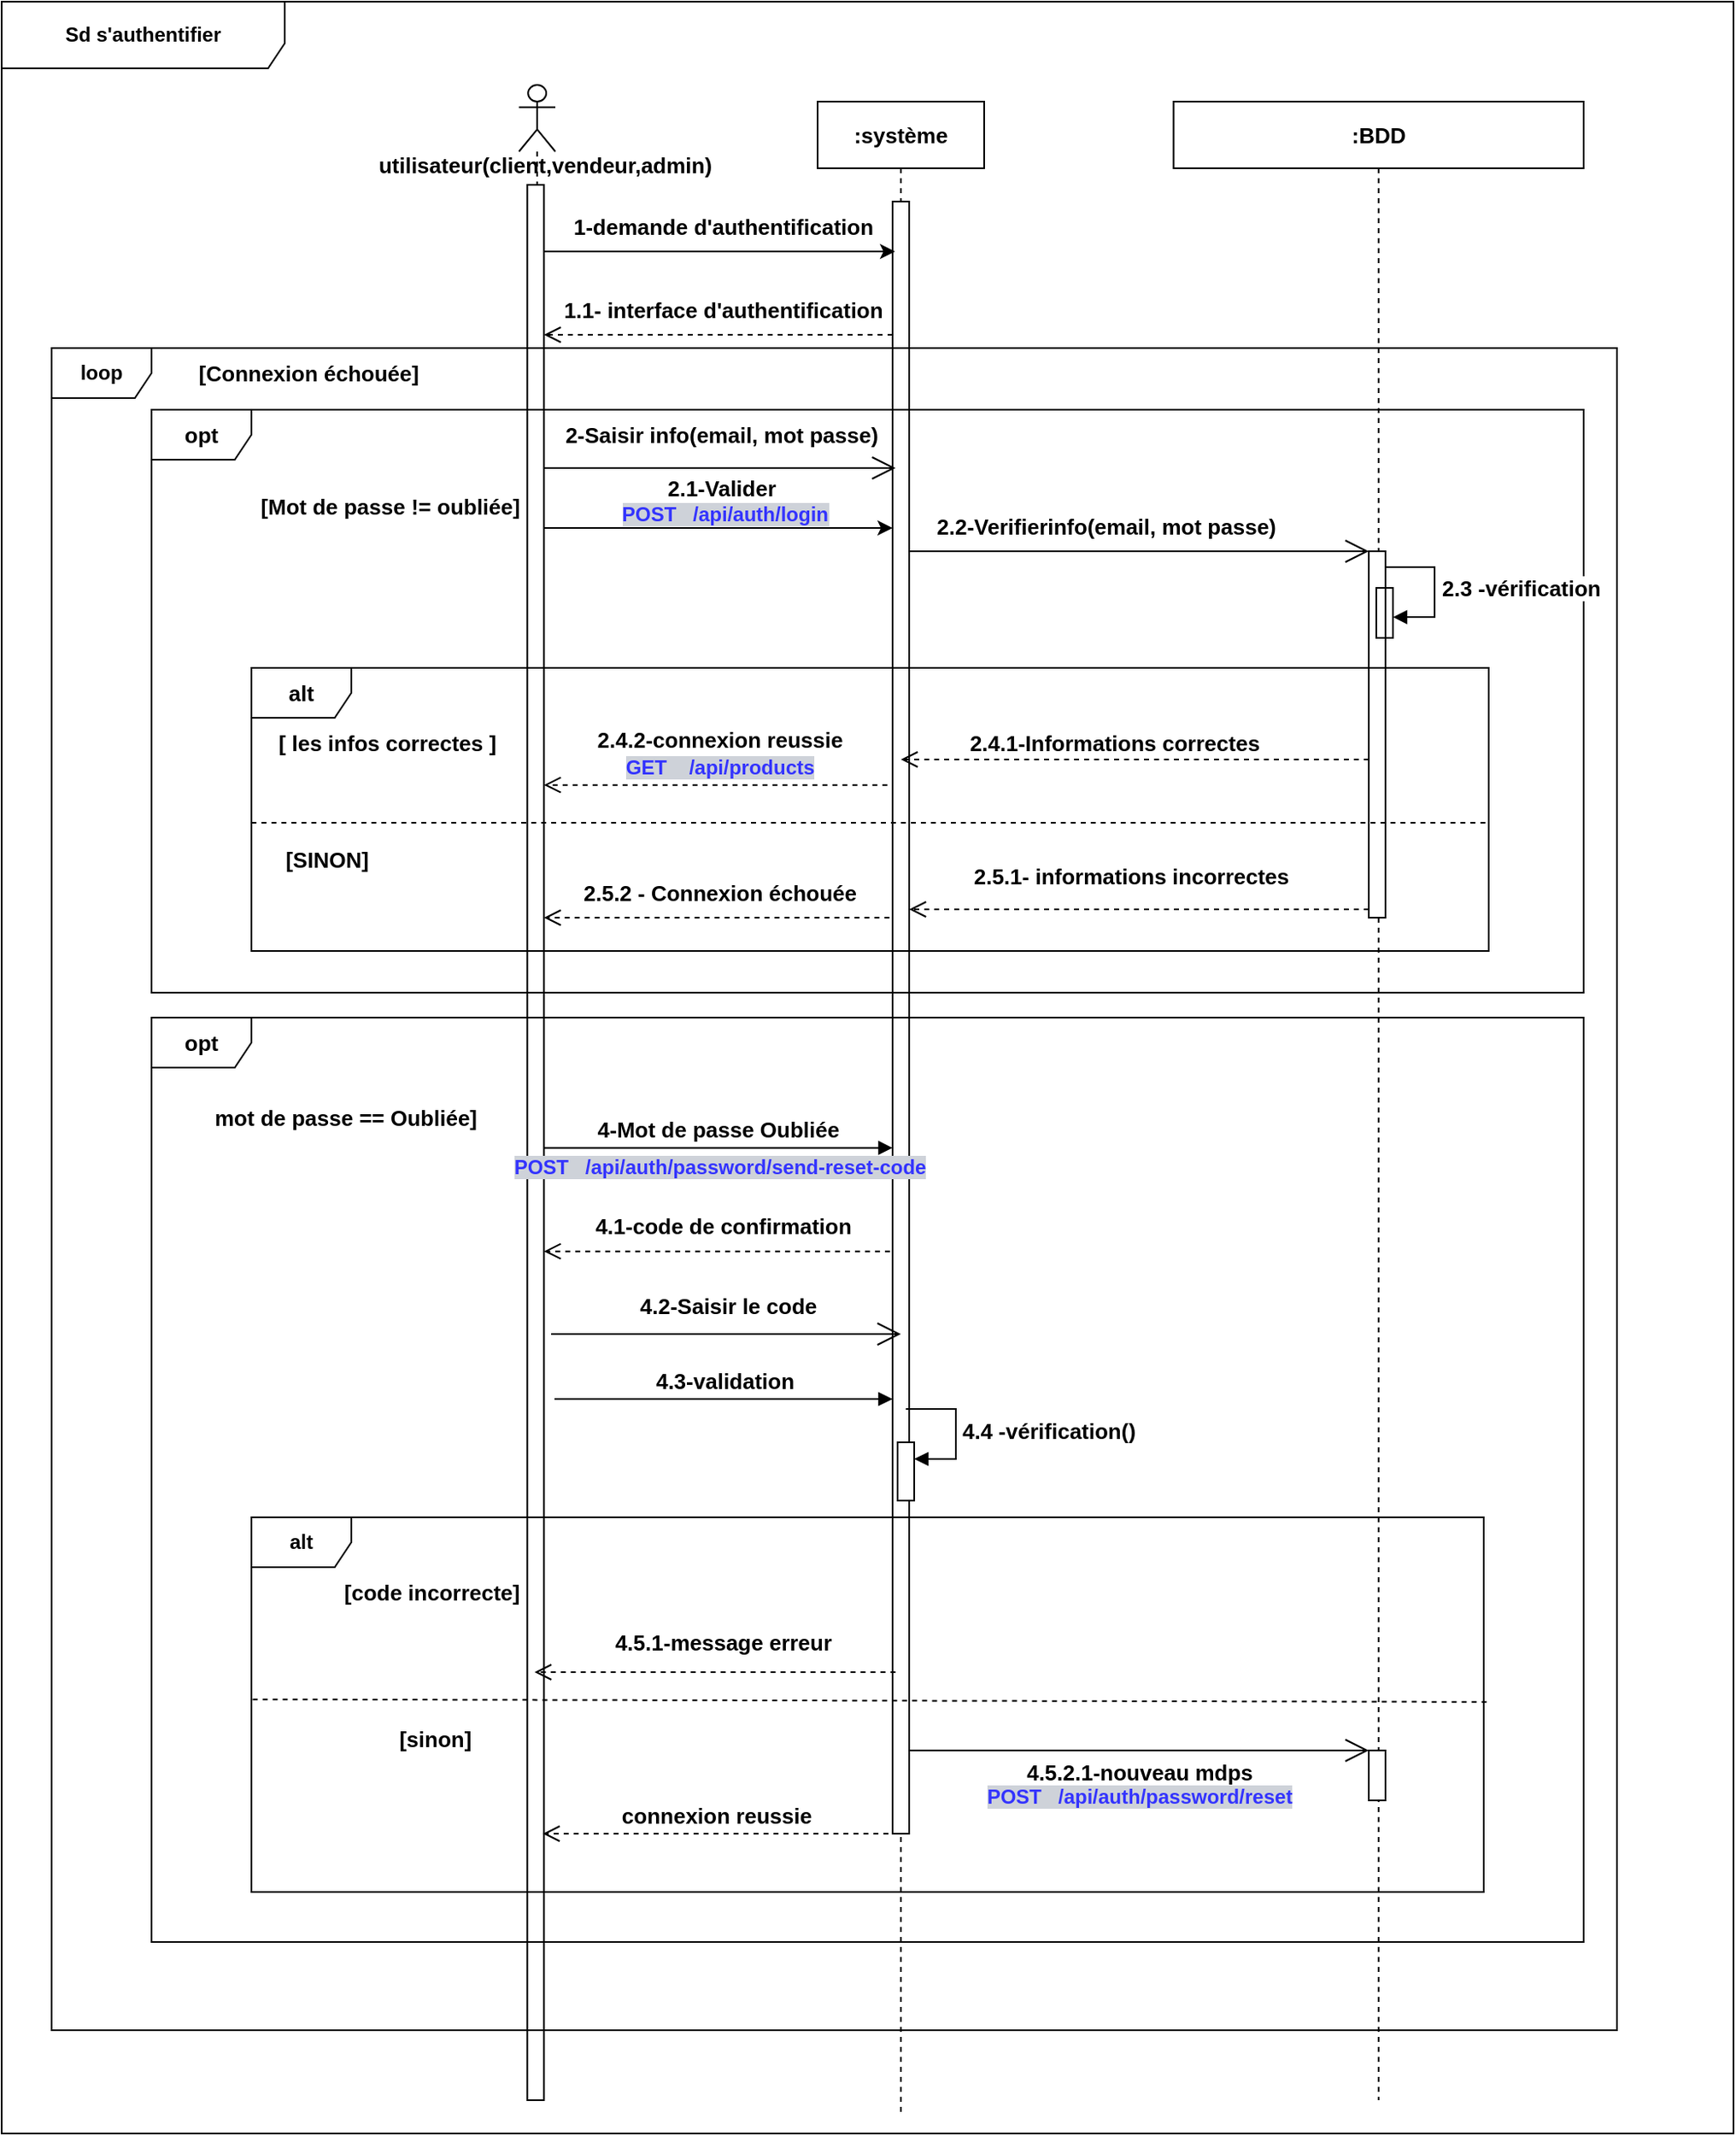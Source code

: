 <mxfile version="27.0.6">
  <diagram id="prtHgNgQTEPvFCAcTncT" name="Page-1">
    <mxGraphModel grid="1" page="1" gridSize="10" guides="1" tooltips="1" connect="1" arrows="1" fold="1" pageScale="1" pageWidth="827" pageHeight="1169" math="0" shadow="0">
      <root>
        <mxCell id="0" />
        <mxCell id="1" parent="0" />
        <mxCell id="CnZX-VRFrFXwGGvPjDSQ-1" value="" style="shape=umlLifeline;perimeter=lifelinePerimeter;whiteSpace=wrap;html=1;container=1;dropTarget=0;collapsible=0;recursiveResize=0;outlineConnect=0;portConstraint=eastwest;newEdgeStyle={&quot;curved&quot;:0,&quot;rounded&quot;:0};participant=umlActor;fontStyle=1;fontSize=13;" vertex="1" parent="1">
          <mxGeometry x="-1299.34" y="-1030" width="21.84" height="1210" as="geometry" />
        </mxCell>
        <mxCell id="CnZX-VRFrFXwGGvPjDSQ-2" value="" style="html=1;points=[[0,0,0,0,5],[0,1,0,0,-5],[1,0,0,0,5],[1,1,0,0,-5]];perimeter=orthogonalPerimeter;outlineConnect=0;targetShapes=umlLifeline;portConstraint=eastwest;newEdgeStyle={&quot;curved&quot;:0,&quot;rounded&quot;:0};fontStyle=1;fontSize=13;" vertex="1" parent="CnZX-VRFrFXwGGvPjDSQ-1">
          <mxGeometry x="5" y="60" width="10" height="1150" as="geometry" />
        </mxCell>
        <mxCell id="CnZX-VRFrFXwGGvPjDSQ-3" value="utilisateur(client,vendeur,admin)" style="text;html=1;align=center;verticalAlign=middle;resizable=0;points=[];autosize=1;strokeColor=none;fillColor=none;fontStyle=1;fontSize=13;" vertex="1" parent="1">
          <mxGeometry x="-1389" y="-997" width="210" height="30" as="geometry" />
        </mxCell>
        <mxCell id="CnZX-VRFrFXwGGvPjDSQ-4" value=":système" style="shape=umlLifeline;perimeter=lifelinePerimeter;whiteSpace=wrap;html=1;container=1;dropTarget=0;collapsible=0;recursiveResize=0;outlineConnect=0;portConstraint=eastwest;newEdgeStyle={&quot;curved&quot;:0,&quot;rounded&quot;:0};fontStyle=1;fontSize=13;" vertex="1" parent="1">
          <mxGeometry x="-1120" y="-1020" width="100" height="1210" as="geometry" />
        </mxCell>
        <mxCell id="CnZX-VRFrFXwGGvPjDSQ-5" value="" style="html=1;points=[[0,0,0,0,5],[0,1,0,0,-5],[1,0,0,0,5],[1,1,0,0,-5]];perimeter=orthogonalPerimeter;outlineConnect=0;targetShapes=umlLifeline;portConstraint=eastwest;newEdgeStyle={&quot;curved&quot;:0,&quot;rounded&quot;:0};fontStyle=1;fontSize=13;" vertex="1" parent="CnZX-VRFrFXwGGvPjDSQ-4">
          <mxGeometry x="45" y="60" width="10" height="980" as="geometry" />
        </mxCell>
        <mxCell id="CnZX-VRFrFXwGGvPjDSQ-6" value=":BDD" style="shape=umlLifeline;perimeter=lifelinePerimeter;whiteSpace=wrap;html=1;container=1;dropTarget=0;collapsible=0;recursiveResize=0;outlineConnect=0;portConstraint=eastwest;newEdgeStyle={&quot;curved&quot;:0,&quot;rounded&quot;:0};fontStyle=1;fontSize=13;" vertex="1" parent="1">
          <mxGeometry x="-906.25" y="-1020" width="246.25" height="1200" as="geometry" />
        </mxCell>
        <mxCell id="CnZX-VRFrFXwGGvPjDSQ-97" value="" style="html=1;points=[[0,0,0,0,5],[0,1,0,0,-5],[1,0,0,0,5],[1,1,0,0,-5]];perimeter=orthogonalPerimeter;outlineConnect=0;targetShapes=umlLifeline;portConstraint=eastwest;newEdgeStyle={&quot;curved&quot;:0,&quot;rounded&quot;:0};fontStyle=1" vertex="1" parent="CnZX-VRFrFXwGGvPjDSQ-6">
          <mxGeometry x="117.25" y="990" width="10" height="30" as="geometry" />
        </mxCell>
        <mxCell id="CnZX-VRFrFXwGGvPjDSQ-8" value="" style="endArrow=classic;html=1;rounded=0;fontStyle=1;fontSize=13;" edge="1" parent="1" source="CnZX-VRFrFXwGGvPjDSQ-2">
          <mxGeometry width="50" height="50" relative="1" as="geometry">
            <mxPoint x="-1280" y="-930" as="sourcePoint" />
            <mxPoint x="-1073.5" y="-930" as="targetPoint" />
            <Array as="points">
              <mxPoint x="-1188.5" y="-930" />
              <mxPoint x="-1158.5" y="-930" />
            </Array>
          </mxGeometry>
        </mxCell>
        <mxCell id="CnZX-VRFrFXwGGvPjDSQ-10" value="1-demande d&#39;authentification" style="text;html=1;align=center;verticalAlign=middle;resizable=0;points=[];autosize=1;strokeColor=none;fillColor=none;fontStyle=1;fontSize=13;" vertex="1" parent="1">
          <mxGeometry x="-1272.5" y="-960" width="190" height="30" as="geometry" />
        </mxCell>
        <mxCell id="CnZX-VRFrFXwGGvPjDSQ-11" value="" style="html=1;verticalAlign=bottom;endArrow=open;dashed=1;endSize=8;curved=0;rounded=0;fontStyle=1;fontSize=13;" edge="1" parent="1" target="CnZX-VRFrFXwGGvPjDSQ-2">
          <mxGeometry relative="1" as="geometry">
            <mxPoint x="-1075" y="-880" as="sourcePoint" />
            <mxPoint x="-1280" y="-880" as="targetPoint" />
          </mxGeometry>
        </mxCell>
        <mxCell id="CnZX-VRFrFXwGGvPjDSQ-12" value="1.1- interface d&#39;authentification" style="text;html=1;align=center;verticalAlign=middle;resizable=0;points=[];autosize=1;strokeColor=none;fillColor=none;fontStyle=1;fontSize=13;" vertex="1" parent="1">
          <mxGeometry x="-1277.5" y="-910" width="200" height="30" as="geometry" />
        </mxCell>
        <mxCell id="CnZX-VRFrFXwGGvPjDSQ-14" value="&lt;br style=&quot;font-size: 13px;&quot;&gt;[Mot de passe != oubliée]" style="text;html=1;align=center;verticalAlign=middle;resizable=0;points=[];autosize=1;strokeColor=none;fillColor=none;fontStyle=1;fontSize=13;" vertex="1" parent="1">
          <mxGeometry x="-1462.5" y="-805" width="170" height="40" as="geometry" />
        </mxCell>
        <mxCell id="CnZX-VRFrFXwGGvPjDSQ-15" value="2-Saisir info(email, mot passe)" style="text;html=1;align=center;verticalAlign=middle;resizable=0;points=[];autosize=1;strokeColor=none;fillColor=none;fontStyle=1;fontSize=13;" vertex="1" parent="1">
          <mxGeometry x="-1278.16" y="-835" width="200" height="30" as="geometry" />
        </mxCell>
        <mxCell id="CnZX-VRFrFXwGGvPjDSQ-16" value="" style="endArrow=open;endFill=1;endSize=12;html=1;rounded=0;fontFamily=Helvetica;fontSize=13;fontColor=default;fontStyle=1" edge="1" parent="1" source="CnZX-VRFrFXwGGvPjDSQ-2">
          <mxGeometry width="160" relative="1" as="geometry">
            <mxPoint x="-1278.16" y="-800" as="sourcePoint" />
            <mxPoint x="-1073.16" y="-800" as="targetPoint" />
          </mxGeometry>
        </mxCell>
        <mxCell id="CnZX-VRFrFXwGGvPjDSQ-22" value="" style="endArrow=open;endFill=1;endSize=12;html=1;rounded=0;fontFamily=Helvetica;fontSize=13;fontColor=default;fontStyle=1" edge="1" parent="1" target="CnZX-VRFrFXwGGvPjDSQ-25">
          <mxGeometry width="160" relative="1" as="geometry">
            <mxPoint x="-1065" y="-750" as="sourcePoint" />
            <mxPoint x="-835.5" y="-750" as="targetPoint" />
            <Array as="points">
              <mxPoint x="-1010" y="-750" />
            </Array>
          </mxGeometry>
        </mxCell>
        <mxCell id="CnZX-VRFrFXwGGvPjDSQ-24" value="2.2-Verifierinfo(email, mot passe)" style="text;html=1;align=center;verticalAlign=middle;resizable=0;points=[];autosize=1;strokeColor=none;fillColor=none;fontStyle=1;fontSize=13;" vertex="1" parent="1">
          <mxGeometry x="-1052.5" y="-780" width="210" height="30" as="geometry" />
        </mxCell>
        <mxCell id="CnZX-VRFrFXwGGvPjDSQ-25" value="" style="html=1;points=[[0,0,0,0,5],[0,1,0,0,-5],[1,0,0,0,5],[1,1,0,0,-5]];perimeter=orthogonalPerimeter;outlineConnect=0;targetShapes=umlLifeline;portConstraint=eastwest;newEdgeStyle={&quot;curved&quot;:0,&quot;rounded&quot;:0};align=center;verticalAlign=middle;fontFamily=Helvetica;fontSize=13;fontColor=default;fillColor=default;gradientColor=none;fontStyle=1" vertex="1" parent="1">
          <mxGeometry x="-789" y="-750" width="10" height="220" as="geometry" />
        </mxCell>
        <mxCell id="CnZX-VRFrFXwGGvPjDSQ-26" value="" style="html=1;points=[[0,0,0,0,5],[0,1,0,0,-5],[1,0,0,0,5],[1,1,0,0,-5]];perimeter=orthogonalPerimeter;outlineConnect=0;targetShapes=umlLifeline;portConstraint=eastwest;newEdgeStyle={&quot;curved&quot;:0,&quot;rounded&quot;:0};align=center;verticalAlign=middle;fontFamily=Helvetica;fontSize=13;fontColor=default;fillColor=none;gradientColor=none;fontStyle=1" vertex="1" parent="1">
          <mxGeometry x="-784.5" y="-728" width="10" height="30" as="geometry" />
        </mxCell>
        <mxCell id="CnZX-VRFrFXwGGvPjDSQ-28" value="alt" style="shape=umlFrame;whiteSpace=wrap;html=1;pointerEvents=0;fontStyle=1;fontSize=13;" vertex="1" parent="1">
          <mxGeometry x="-1460" y="-680" width="743" height="170" as="geometry" />
        </mxCell>
        <mxCell id="CnZX-VRFrFXwGGvPjDSQ-29" value="" style="endArrow=none;dashed=1;html=1;rounded=0;fontFamily=Helvetica;fontSize=13;fontColor=default;fontStyle=1;entryX=0.999;entryY=0.553;entryDx=0;entryDy=0;entryPerimeter=0;" edge="1" parent="1">
          <mxGeometry width="50" height="50" relative="1" as="geometry">
            <mxPoint x="-1460" y="-587" as="sourcePoint" />
            <mxPoint x="-717.743" y="-586.99" as="targetPoint" />
          </mxGeometry>
        </mxCell>
        <mxCell id="CnZX-VRFrFXwGGvPjDSQ-30" value="[ les infos correctes ]&amp;nbsp;" style="text;html=1;align=center;verticalAlign=middle;resizable=0;points=[];autosize=1;strokeColor=none;fillColor=none;fontFamily=Helvetica;fontSize=13;fontColor=default;fontStyle=1" vertex="1" parent="1">
          <mxGeometry x="-1452.5" y="-650" width="150" height="30" as="geometry" />
        </mxCell>
        <mxCell id="CnZX-VRFrFXwGGvPjDSQ-31" value="[SINON]" style="text;html=1;align=center;verticalAlign=middle;resizable=0;points=[];autosize=1;strokeColor=none;fillColor=none;fontFamily=Helvetica;fontSize=13;fontColor=default;fontStyle=1" vertex="1" parent="1">
          <mxGeometry x="-1450" y="-580" width="70" height="30" as="geometry" />
        </mxCell>
        <mxCell id="CnZX-VRFrFXwGGvPjDSQ-32" value="" style="html=1;verticalAlign=bottom;endArrow=open;dashed=1;endSize=8;curved=0;rounded=0;fontStyle=1;fontSize=13;" edge="1" parent="1" source="CnZX-VRFrFXwGGvPjDSQ-25">
          <mxGeometry relative="1" as="geometry">
            <mxPoint x="-845" y="-624.84" as="sourcePoint" />
            <mxPoint x="-1070" y="-625" as="targetPoint" />
          </mxGeometry>
        </mxCell>
        <mxCell id="CnZX-VRFrFXwGGvPjDSQ-33" value="" style="html=1;verticalAlign=bottom;endArrow=open;dashed=1;endSize=8;curved=0;rounded=0;fontStyle=1;fontSize=13;exitX=0;exitY=1;exitDx=0;exitDy=-5;exitPerimeter=0;" edge="1" parent="1" source="CnZX-VRFrFXwGGvPjDSQ-25" target="CnZX-VRFrFXwGGvPjDSQ-5">
          <mxGeometry relative="1" as="geometry">
            <mxPoint x="-820" y="-540" as="sourcePoint" />
            <mxPoint x="-1060" y="-540" as="targetPoint" />
          </mxGeometry>
        </mxCell>
        <mxCell id="CnZX-VRFrFXwGGvPjDSQ-34" value="2.5.1- informations incorrectes" style="text;html=1;align=center;verticalAlign=middle;resizable=0;points=[];autosize=1;strokeColor=none;fillColor=none;fontFamily=Helvetica;fontSize=13;fontColor=default;fontStyle=1" vertex="1" parent="1">
          <mxGeometry x="-1032.5" y="-570" width="200" height="30" as="geometry" />
        </mxCell>
        <mxCell id="CnZX-VRFrFXwGGvPjDSQ-35" value="2.4.1-Informations correctes" style="text;html=1;align=center;verticalAlign=middle;resizable=0;points=[];autosize=1;strokeColor=none;fillColor=none;fontFamily=Helvetica;fontSize=13;fontColor=default;fontStyle=1" vertex="1" parent="1">
          <mxGeometry x="-1037.5" y="-650" width="190" height="30" as="geometry" />
        </mxCell>
        <mxCell id="CnZX-VRFrFXwGGvPjDSQ-36" value="" style="html=1;verticalAlign=bottom;endArrow=open;dashed=1;endSize=8;curved=0;rounded=0;fontStyle=1;fontSize=13;" edge="1" parent="1" target="CnZX-VRFrFXwGGvPjDSQ-2">
          <mxGeometry relative="1" as="geometry">
            <mxPoint x="-1078.13" y="-609.66" as="sourcePoint" />
            <mxPoint x="-1280" y="-610.0" as="targetPoint" />
          </mxGeometry>
        </mxCell>
        <mxCell id="CnZX-VRFrFXwGGvPjDSQ-37" value="2.4.2-connexion reussie&lt;div&gt;&lt;font style=&quot;color: rgb(51, 51, 255); background-color: rgb(206, 210, 217); font-size: 12px;&quot;&gt;GET&amp;nbsp; &amp;nbsp; /api/products&lt;/font&gt;&lt;/div&gt;" style="text;html=1;align=center;verticalAlign=middle;resizable=0;points=[];autosize=1;strokeColor=none;fillColor=none;fontFamily=Helvetica;fontSize=13;fontColor=default;fontStyle=1" vertex="1" parent="1">
          <mxGeometry x="-1259.5" y="-649" width="160" height="40" as="geometry" />
        </mxCell>
        <mxCell id="CnZX-VRFrFXwGGvPjDSQ-38" value="2.5.2 - Connexion échouée" style="text;html=1;align=center;verticalAlign=middle;resizable=0;points=[];autosize=1;strokeColor=none;fillColor=none;fontFamily=Helvetica;fontSize=13;fontColor=default;fontStyle=1" vertex="1" parent="1">
          <mxGeometry x="-1269" y="-560" width="180" height="30" as="geometry" />
        </mxCell>
        <mxCell id="CnZX-VRFrFXwGGvPjDSQ-39" value="" style="html=1;verticalAlign=bottom;endArrow=open;dashed=1;endSize=8;curved=0;rounded=0;fontStyle=1;fontSize=13;" edge="1" parent="1" target="CnZX-VRFrFXwGGvPjDSQ-2">
          <mxGeometry relative="1" as="geometry">
            <mxPoint x="-1076.87" y="-530" as="sourcePoint" />
            <mxPoint x="-1276.87" y="-530" as="targetPoint" />
          </mxGeometry>
        </mxCell>
        <mxCell id="CnZX-VRFrFXwGGvPjDSQ-61" value="opt" style="shape=umlFrame;whiteSpace=wrap;html=1;pointerEvents=0;fontStyle=1;fontSize=13;" vertex="1" parent="1">
          <mxGeometry x="-1520" y="-835" width="860" height="350" as="geometry" />
        </mxCell>
        <mxCell id="CnZX-VRFrFXwGGvPjDSQ-63" value="opt" style="shape=umlFrame;whiteSpace=wrap;html=1;pointerEvents=0;fontStyle=1;fontSize=13;" vertex="1" parent="1">
          <mxGeometry x="-1520" y="-470" width="860" height="555" as="geometry" />
        </mxCell>
        <mxCell id="CnZX-VRFrFXwGGvPjDSQ-64" value="&lt;span style=&quot;&quot;&gt;mot de passe == Oubliée]&lt;/span&gt;" style="text;html=1;align=left;verticalAlign=middle;resizable=0;points=[];autosize=1;strokeColor=none;fillColor=none;fontStyle=1;fontSize=13;" vertex="1" parent="1">
          <mxGeometry x="-1483.93" y="-425" width="170" height="30" as="geometry" />
        </mxCell>
        <mxCell id="CnZX-VRFrFXwGGvPjDSQ-65" value="4-Mot de passe Oubliée" style="html=1;verticalAlign=bottom;endArrow=block;curved=0;rounded=0;fontStyle=1;fontSize=13;" edge="1" parent="1" source="CnZX-VRFrFXwGGvPjDSQ-2">
          <mxGeometry width="80" relative="1" as="geometry">
            <mxPoint x="-1280" y="-392" as="sourcePoint" />
            <mxPoint x="-1075" y="-391.76" as="targetPoint" />
          </mxGeometry>
        </mxCell>
        <mxCell id="CnZX-VRFrFXwGGvPjDSQ-72" value="" style="endArrow=open;endFill=1;endSize=12;html=1;rounded=0;fontStyle=1;fontSize=13;" edge="1" parent="1">
          <mxGeometry width="160" relative="1" as="geometry">
            <mxPoint x="-1280" y="-280" as="sourcePoint" />
            <mxPoint x="-1070" y="-280" as="targetPoint" />
          </mxGeometry>
        </mxCell>
        <mxCell id="CnZX-VRFrFXwGGvPjDSQ-73" value="4.2-Saisir le code" style="text;html=1;align=center;verticalAlign=middle;resizable=0;points=[];autosize=1;strokeColor=none;fillColor=none;fontStyle=1;fontSize=13;" vertex="1" parent="1">
          <mxGeometry x="-1234.13" y="-312" width="120" height="30" as="geometry" />
        </mxCell>
        <mxCell id="CnZX-VRFrFXwGGvPjDSQ-74" value="4.3-validation" style="html=1;verticalAlign=bottom;endArrow=block;curved=0;rounded=0;fontStyle=1;fontSize=13;" edge="1" parent="1">
          <mxGeometry width="80" relative="1" as="geometry">
            <mxPoint x="-1278" y="-241" as="sourcePoint" />
            <mxPoint x="-1075" y="-241" as="targetPoint" />
          </mxGeometry>
        </mxCell>
        <mxCell id="CnZX-VRFrFXwGGvPjDSQ-77" value="alt" style="shape=umlFrame;whiteSpace=wrap;html=1;pointerEvents=0;fontStyle=1" vertex="1" parent="1">
          <mxGeometry x="-1460" y="-170" width="740" height="225" as="geometry" />
        </mxCell>
        <mxCell id="CnZX-VRFrFXwGGvPjDSQ-79" value="&lt;font style=&quot;font-size: 13px;&quot;&gt;[code incorrecte]&lt;/font&gt;" style="text;html=1;align=center;verticalAlign=middle;resizable=0;points=[];autosize=1;strokeColor=none;fillColor=none;fontStyle=1" vertex="1" parent="1">
          <mxGeometry x="-1412.5" y="-140" width="120" height="30" as="geometry" />
        </mxCell>
        <mxCell id="CnZX-VRFrFXwGGvPjDSQ-81" value="&lt;font style=&quot;font-size: 13px;&quot;&gt;4.5.1-message erreur&lt;/font&gt;" style="text;html=1;align=center;verticalAlign=middle;resizable=0;points=[];autosize=1;strokeColor=none;fillColor=none;fontStyle=1" vertex="1" parent="1">
          <mxGeometry x="-1252.5" y="-110" width="150" height="30" as="geometry" />
        </mxCell>
        <mxCell id="T4jmuB7K8HLjBQ9jWKb5-4" value="&lt;font style=&quot;font-size: 13px;&quot;&gt;4.1-code de confirmation&lt;/font&gt;" style="text;html=1;align=center;verticalAlign=middle;resizable=0;points=[];autosize=1;strokeColor=none;fillColor=none;fontStyle=1" vertex="1" parent="1">
          <mxGeometry x="-1262.5" y="-360" width="170" height="30" as="geometry" />
        </mxCell>
        <mxCell id="T4jmuB7K8HLjBQ9jWKb5-5" value="" style="html=1;points=[[0,0,0,0,5],[0,1,0,0,-5],[1,0,0,0,5],[1,1,0,0,-5]];perimeter=orthogonalPerimeter;outlineConnect=0;targetShapes=umlLifeline;portConstraint=eastwest;newEdgeStyle={&quot;curved&quot;:0,&quot;rounded&quot;:0};fontStyle=1" vertex="1" parent="1">
          <mxGeometry x="-1072" y="-215" width="10" height="35" as="geometry" />
        </mxCell>
        <mxCell id="T4jmuB7K8HLjBQ9jWKb5-6" value="&lt;font style=&quot;font-size: 13px;&quot;&gt;4.4 -vérification()&lt;/font&gt;" style="html=1;align=left;spacingLeft=2;endArrow=block;rounded=0;edgeStyle=orthogonalEdgeStyle;curved=0;rounded=0;fontStyle=1" edge="1" parent="1" target="T4jmuB7K8HLjBQ9jWKb5-5">
          <mxGeometry relative="1" as="geometry">
            <mxPoint x="-1067" y="-235" as="sourcePoint" />
            <Array as="points">
              <mxPoint x="-1037" y="-205" />
            </Array>
          </mxGeometry>
        </mxCell>
        <mxCell id="CnZX-VRFrFXwGGvPjDSQ-93" value="&lt;font style=&quot;font-size: 13px;&quot;&gt;connexion reussie&lt;/font&gt;" style="html=1;verticalAlign=bottom;endArrow=open;dashed=1;endSize=8;curved=0;rounded=0;fontStyle=1" edge="1" parent="1">
          <mxGeometry relative="1" as="geometry">
            <mxPoint x="-1077.5" y="20" as="sourcePoint" />
            <mxPoint x="-1285" y="20" as="targetPoint" />
          </mxGeometry>
        </mxCell>
        <mxCell id="T4jmuB7K8HLjBQ9jWKb5-8" value="" style="endArrow=none;dashed=1;html=1;rounded=0;entryX=1.005;entryY=0.524;entryDx=0;entryDy=0;entryPerimeter=0;exitX=0.001;exitY=0.517;exitDx=0;exitDy=0;exitPerimeter=0;fontStyle=1" edge="1" parent="1">
          <mxGeometry width="50" height="50" relative="1" as="geometry">
            <mxPoint x="-1459.26" y="-60.675" as="sourcePoint" />
            <mxPoint x="-716.3" y="-59.1" as="targetPoint" />
          </mxGeometry>
        </mxCell>
        <mxCell id="zgDkwZbHPY9_dlKA8o4R-1" value="" style="html=1;verticalAlign=bottom;endArrow=open;dashed=1;endSize=8;curved=0;rounded=0;fontStyle=1;fontSize=13;" edge="1" parent="1" target="CnZX-VRFrFXwGGvPjDSQ-2">
          <mxGeometry relative="1" as="geometry">
            <mxPoint x="-1076.57" y="-329.66" as="sourcePoint" />
            <mxPoint x="-1278.44" y="-330.0" as="targetPoint" />
          </mxGeometry>
        </mxCell>
        <mxCell id="zgDkwZbHPY9_dlKA8o4R-4" value="" style="html=1;verticalAlign=bottom;endArrow=open;dashed=1;endSize=8;curved=0;rounded=0;fontStyle=1" edge="1" parent="1">
          <mxGeometry relative="1" as="geometry">
            <mxPoint x="-1073.25" y="-77" as="sourcePoint" />
            <mxPoint x="-1290" y="-77" as="targetPoint" />
          </mxGeometry>
        </mxCell>
        <mxCell id="zgDkwZbHPY9_dlKA8o4R-5" value="" style="endArrow=open;endFill=1;endSize=12;html=1;rounded=0;fontStyle=1;fontSize=13;" edge="1" parent="1" source="CnZX-VRFrFXwGGvPjDSQ-5" target="CnZX-VRFrFXwGGvPjDSQ-97">
          <mxGeometry width="160" relative="1" as="geometry">
            <mxPoint x="-1062" y="-30" as="sourcePoint" />
            <mxPoint x="-792.5" y="-30" as="targetPoint" />
          </mxGeometry>
        </mxCell>
        <mxCell id="zgDkwZbHPY9_dlKA8o4R-6" value="&lt;span&gt;&lt;font style=&quot;font-size: 13px;&quot;&gt;4.5.2.1-nouveau mdps&lt;/font&gt;&lt;/span&gt;&lt;div&gt;&lt;span style=&quot;background-color: rgb(206, 210, 217);&quot;&gt;&lt;font style=&quot;color: rgb(51, 51, 255);&quot;&gt;POST&amp;nbsp; &amp;nbsp;/api/auth/password/reset&lt;/font&gt;&lt;/span&gt;&lt;/div&gt;" style="text;html=1;align=center;verticalAlign=middle;resizable=0;points=[];autosize=1;strokeColor=none;fillColor=none;fontStyle=1" vertex="1" parent="1">
          <mxGeometry x="-1027.5" y="-30" width="200" height="40" as="geometry" />
        </mxCell>
        <mxCell id="7uLASy11qQDv5mRjyqlD-7" value="&lt;font style=&quot;font-size: 13px;&quot;&gt;[sinon]&lt;/font&gt;" style="text;html=1;align=center;verticalAlign=middle;resizable=0;points=[];autosize=1;strokeColor=none;fillColor=none;fontStyle=1" vertex="1" parent="1">
          <mxGeometry x="-1380" y="-52" width="60" height="30" as="geometry" />
        </mxCell>
        <mxCell id="V1m76kbqOwn3M_USskFu-1" value="&lt;b&gt;Sd s&#39;authentifier&lt;/b&gt;" style="shape=umlFrame;whiteSpace=wrap;html=1;pointerEvents=0;width=170;height=40;" vertex="1" parent="1">
          <mxGeometry x="-1610" y="-1080" width="1040" height="1280" as="geometry" />
        </mxCell>
        <mxCell id="M7k2faQvnSYECm-mmbK3-1" value="&lt;b&gt;loop&lt;/b&gt;" style="shape=umlFrame;whiteSpace=wrap;html=1;pointerEvents=0;" vertex="1" parent="1">
          <mxGeometry x="-1580" y="-872" width="940" height="1010" as="geometry" />
        </mxCell>
        <mxCell id="M7k2faQvnSYECm-mmbK3-2" value="&lt;b&gt;&lt;font style=&quot;font-size: 13px;&quot;&gt;[Connexion échouée]&lt;/font&gt;&lt;/b&gt;" style="text;html=1;align=center;verticalAlign=middle;resizable=0;points=[];autosize=1;strokeColor=none;fillColor=none;" vertex="1" parent="1">
          <mxGeometry x="-1506" y="-872" width="160" height="30" as="geometry" />
        </mxCell>
        <mxCell id="vJeP0VPhgMoTz1RFs11S-3" value="&lt;font style=&quot;font-size: 13px;&quot;&gt;2.3 -vérification&lt;/font&gt;" style="html=1;align=left;spacingLeft=2;endArrow=block;rounded=0;edgeStyle=orthogonalEdgeStyle;curved=0;rounded=0;fontStyle=1" edge="1" parent="1">
          <mxGeometry relative="1" as="geometry">
            <mxPoint x="-779.5" y="-740.5" as="sourcePoint" />
            <Array as="points">
              <mxPoint x="-749.5" y="-710.5" />
            </Array>
            <mxPoint x="-774.5" y="-710.486" as="targetPoint" />
          </mxGeometry>
        </mxCell>
        <mxCell id="DTRC2cQxRpxJCTHsTAv7-1" value="" style="endArrow=classic;html=1;rounded=0;fontStyle=1;fontSize=13;" edge="1" parent="1">
          <mxGeometry width="50" height="50" relative="1" as="geometry">
            <mxPoint x="-1284.34" y="-764" as="sourcePoint" />
            <mxPoint x="-1075" y="-764" as="targetPoint" />
            <Array as="points">
              <mxPoint x="-1178.16" y="-764" />
            </Array>
          </mxGeometry>
        </mxCell>
        <mxCell id="CnZX-VRFrFXwGGvPjDSQ-19" value="2.1-Valider&lt;div&gt;&lt;br&gt;&lt;/div&gt;" style="text;html=1;align=center;verticalAlign=middle;resizable=0;points=[];autosize=1;strokeColor=none;fillColor=none;fontStyle=1;fontSize=13;" vertex="1" parent="1">
          <mxGeometry x="-1223.13" y="-800" width="90" height="40" as="geometry" />
        </mxCell>
        <mxCell id="DTRC2cQxRpxJCTHsTAv7-2" value="&lt;span style=&quot;color: rgb(51, 51, 255); font-weight: 700; background-color: rgb(206, 210, 217);&quot;&gt;&lt;font&gt;POST&amp;nbsp; &amp;nbsp;/api/auth/password/send-reset-code&lt;/font&gt;&lt;/span&gt;" style="text;html=1;align=center;verticalAlign=middle;resizable=0;points=[];autosize=1;strokeColor=none;fillColor=none;" vertex="1" parent="1">
          <mxGeometry x="-1314" y="-395" width="270" height="30" as="geometry" />
        </mxCell>
        <mxCell id="lK-CSRsW_Yzgoowql-DT-2" value="&lt;span style=&quot;color: rgb(51, 51, 255); font-weight: 700; background-color: rgb(206, 210, 217);&quot;&gt;&lt;font&gt;POST&amp;nbsp; &amp;nbsp;/api/auth/login&lt;/font&gt;&lt;/span&gt;" style="text;html=1;align=center;verticalAlign=middle;resizable=0;points=[];autosize=1;strokeColor=none;fillColor=none;" vertex="1" parent="1">
          <mxGeometry x="-1251" y="-787" width="150" height="30" as="geometry" />
        </mxCell>
      </root>
    </mxGraphModel>
  </diagram>
</mxfile>
